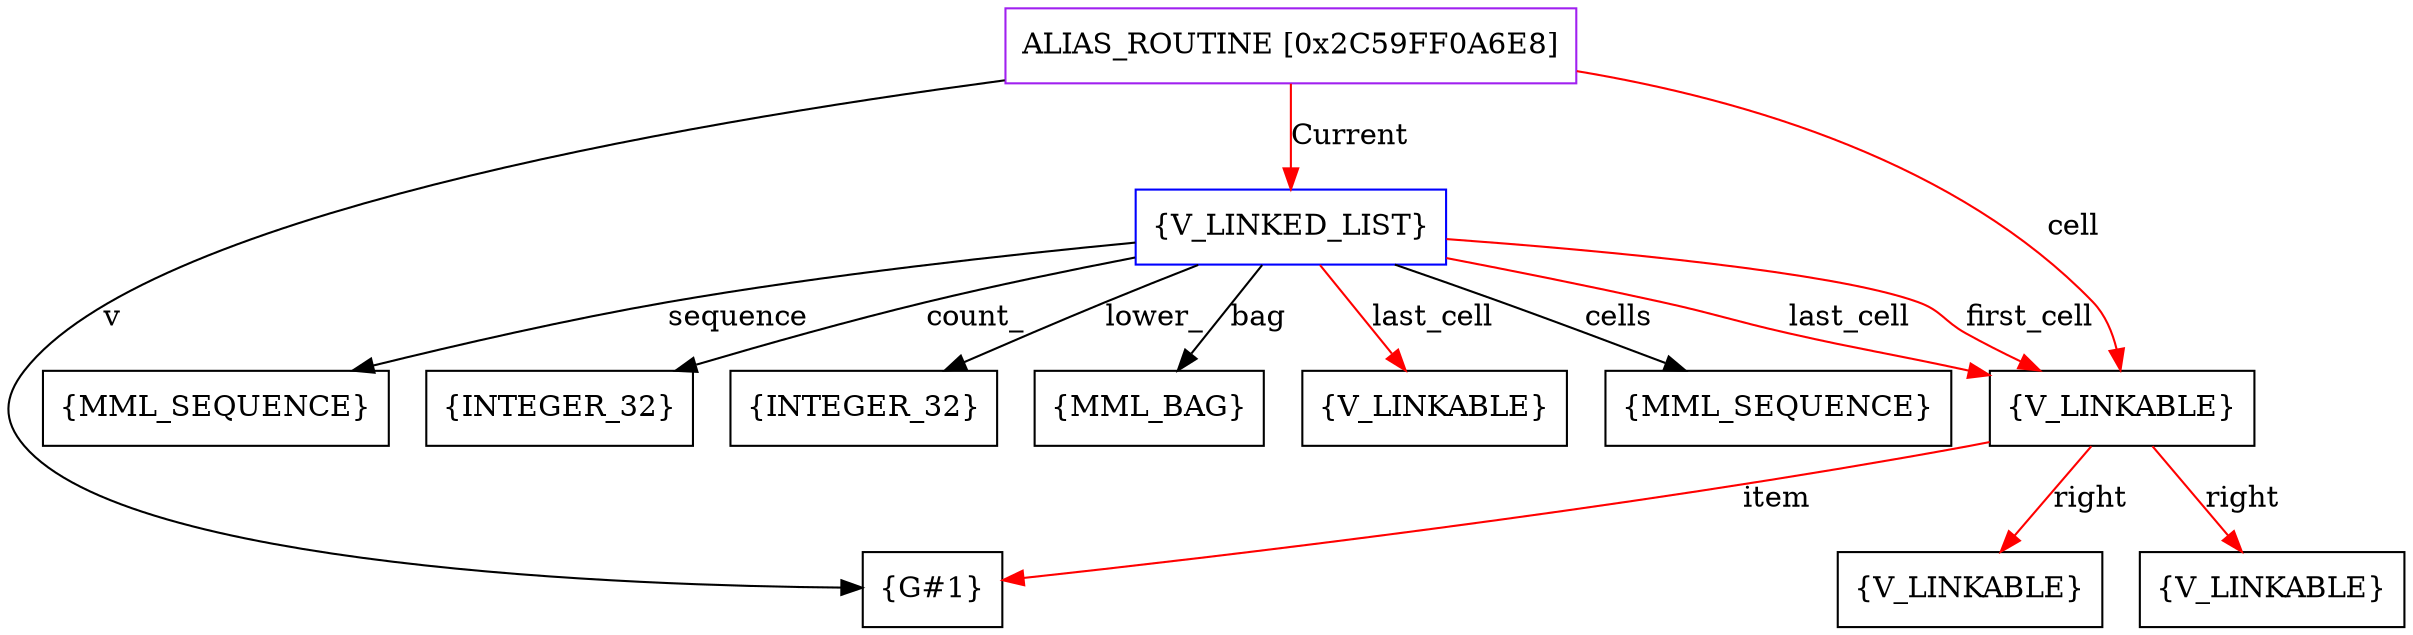 digraph g {
	node [shape=box]
	b1[color=purple label=<ALIAS_ROUTINE [0x2C59FF0A6E8]>]
	b2[color=blue label=<{V_LINKED_LIST}>]
	b3[label=<{INTEGER_32}>]
	b4[label=<{MML_BAG}>]
	b5[label=<{MML_SEQUENCE}>]
	b6[label=<{INTEGER_32}>]
	b7[label=<{V_LINKABLE}>]
	b8[label=<{G#1}>]
	b9[label=<{V_LINKABLE}>]
	b10[label=<{V_LINKABLE}>]
	b11[label=<{V_LINKABLE}>]
	b12[label=<{MML_SEQUENCE}>]
	b1->b2[color=red label=<Current>]
	b2->b3[label=<lower_>]
	b2->b4[label=<bag>]
	b2->b5[label=<sequence>]
	b2->b6[label=<count_>]
	b2->b7[color=red label=<first_cell>]
	b7->b8[color=red label=<item>]
	b7->b9[color=red label=<right>]
	b7->b10[color=red label=<right>]
	b2->b11[color=red label=<last_cell>]
	b2->b7[color=red label=<last_cell>]
	b2->b12[label=<cells>]
	b1->b8[label=<v>]
	b1->b7[color=red label=<cell>]
}
